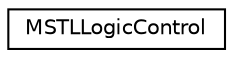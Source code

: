 digraph "Graphical Class Hierarchy"
{
  edge [fontname="Helvetica",fontsize="10",labelfontname="Helvetica",labelfontsize="10"];
  node [fontname="Helvetica",fontsize="10",shape=record];
  rankdir="LR";
  Node0 [label="MSTLLogicControl",height=0.2,width=0.4,color="black", fillcolor="white", style="filled",URL="$d2/da4/class_m_s_t_l_logic_control.html",tooltip="A class that stores and controls tls and switching of their programs. "];
}
